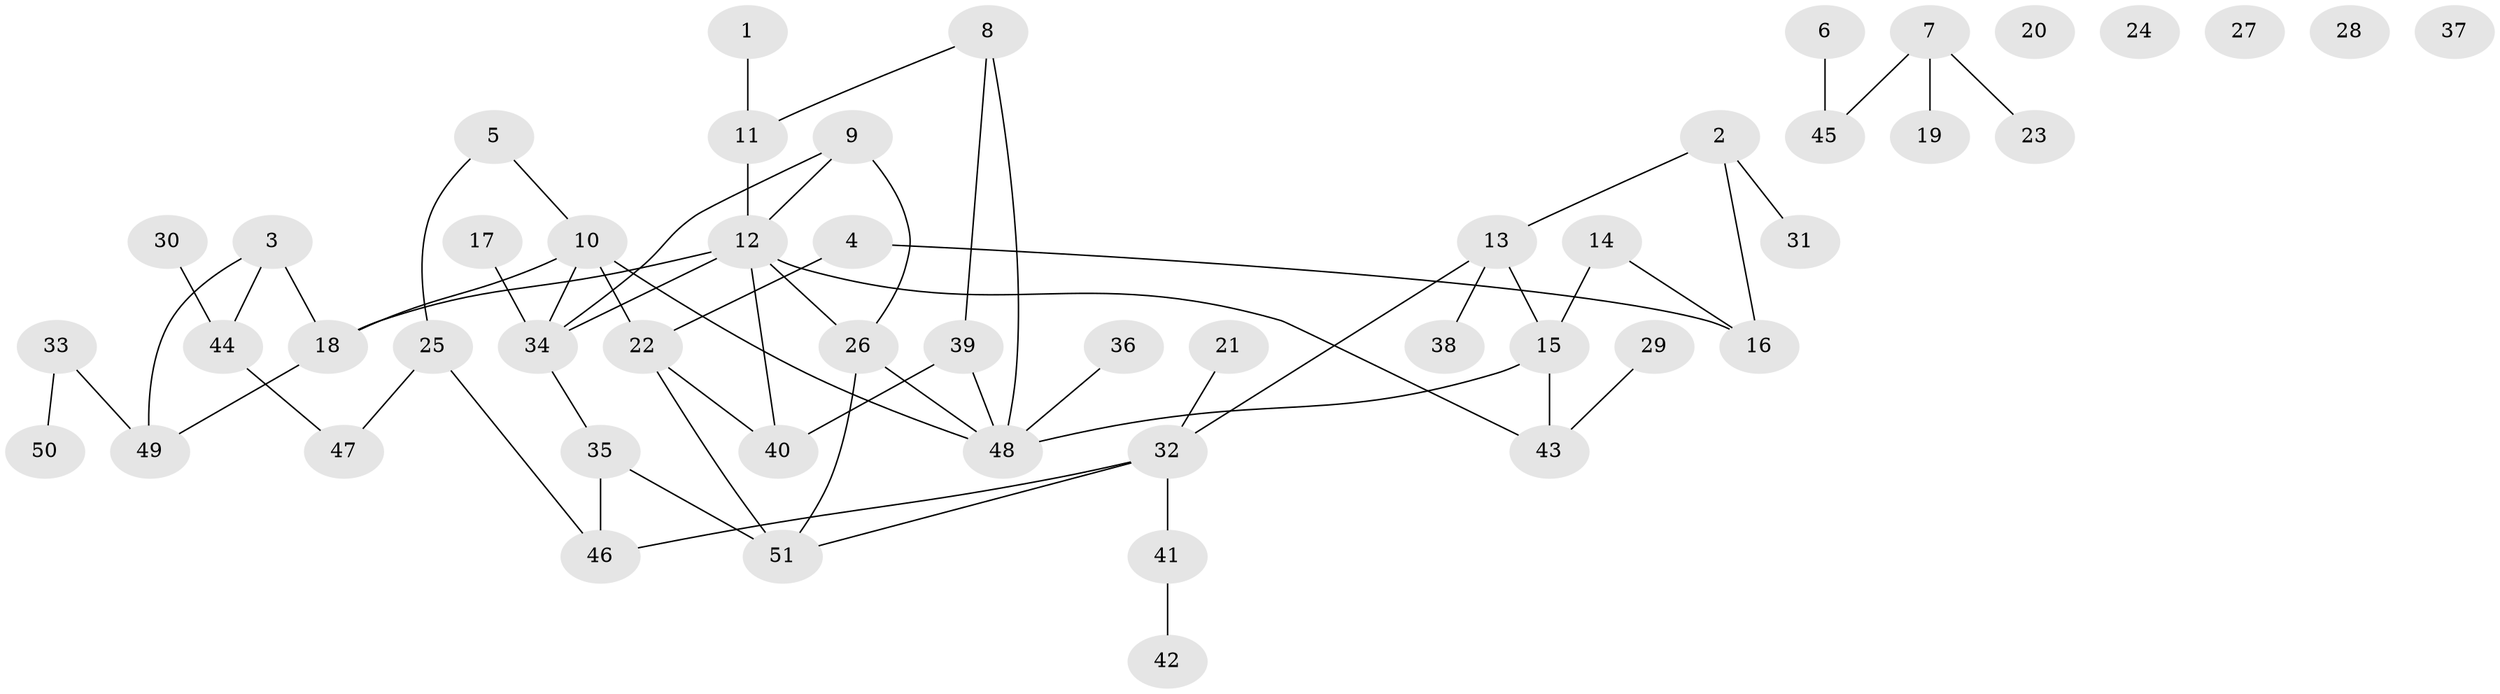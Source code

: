 // coarse degree distribution, {2: 0.08823529411764706, 5: 0.058823529411764705, 4: 0.17647058823529413, 3: 0.14705882352941177, 1: 0.29411764705882354, 8: 0.029411764705882353, 7: 0.029411764705882353, 0: 0.14705882352941177, 6: 0.029411764705882353}
// Generated by graph-tools (version 1.1) at 2025/41/03/06/25 10:41:23]
// undirected, 51 vertices, 62 edges
graph export_dot {
graph [start="1"]
  node [color=gray90,style=filled];
  1;
  2;
  3;
  4;
  5;
  6;
  7;
  8;
  9;
  10;
  11;
  12;
  13;
  14;
  15;
  16;
  17;
  18;
  19;
  20;
  21;
  22;
  23;
  24;
  25;
  26;
  27;
  28;
  29;
  30;
  31;
  32;
  33;
  34;
  35;
  36;
  37;
  38;
  39;
  40;
  41;
  42;
  43;
  44;
  45;
  46;
  47;
  48;
  49;
  50;
  51;
  1 -- 11;
  2 -- 13;
  2 -- 16;
  2 -- 31;
  3 -- 18;
  3 -- 44;
  3 -- 49;
  4 -- 16;
  4 -- 22;
  5 -- 10;
  5 -- 25;
  6 -- 45;
  7 -- 19;
  7 -- 23;
  7 -- 45;
  8 -- 11;
  8 -- 39;
  8 -- 48;
  9 -- 12;
  9 -- 26;
  9 -- 34;
  10 -- 18;
  10 -- 22;
  10 -- 34;
  10 -- 48;
  11 -- 12;
  12 -- 18;
  12 -- 26;
  12 -- 34;
  12 -- 40;
  12 -- 43;
  13 -- 15;
  13 -- 32;
  13 -- 38;
  14 -- 15;
  14 -- 16;
  15 -- 43;
  15 -- 48;
  17 -- 34;
  18 -- 49;
  21 -- 32;
  22 -- 40;
  22 -- 51;
  25 -- 46;
  25 -- 47;
  26 -- 48;
  26 -- 51;
  29 -- 43;
  30 -- 44;
  32 -- 41;
  32 -- 46;
  32 -- 51;
  33 -- 49;
  33 -- 50;
  34 -- 35;
  35 -- 46;
  35 -- 51;
  36 -- 48;
  39 -- 40;
  39 -- 48;
  41 -- 42;
  44 -- 47;
}
